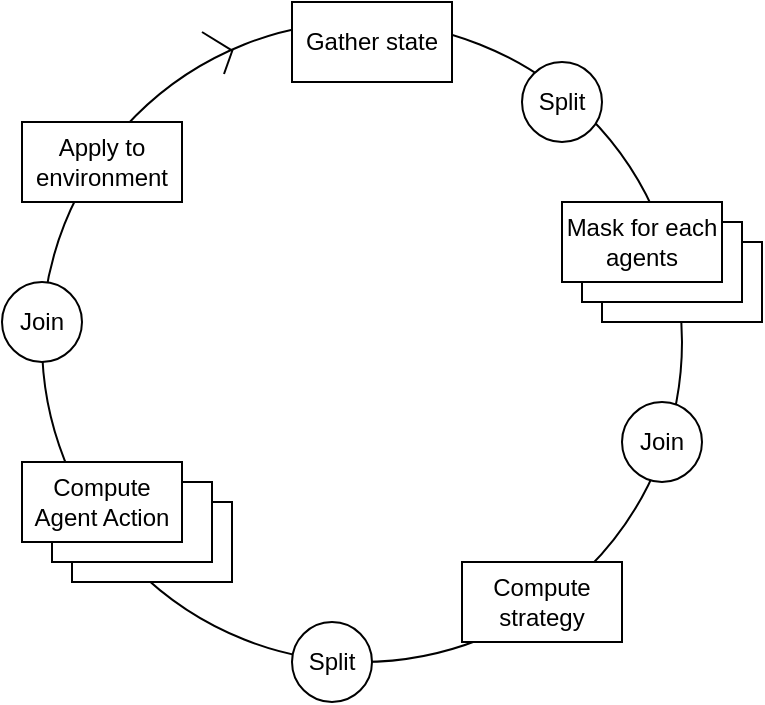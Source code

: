 <mxfile version="21.2.9" type="device">
  <diagram name="Page-1" id="JHjHdBuKQQRLe9tuodkp">
    <mxGraphModel dx="823" dy="443" grid="1" gridSize="10" guides="1" tooltips="1" connect="1" arrows="1" fold="1" page="1" pageScale="1" pageWidth="850" pageHeight="1100" math="0" shadow="0">
      <root>
        <mxCell id="0" />
        <mxCell id="1" parent="0" />
        <mxCell id="Ugyqt05SzabVaW04TBNP-9" value="" style="ellipse;whiteSpace=wrap;html=1;" vertex="1" parent="1">
          <mxGeometry x="280" y="80" width="320" height="320" as="geometry" />
        </mxCell>
        <mxCell id="Ugyqt05SzabVaW04TBNP-1" value="&lt;div&gt;Join&lt;/div&gt;" style="ellipse;whiteSpace=wrap;html=1;" vertex="1" parent="1">
          <mxGeometry x="570" y="270" width="40" height="40" as="geometry" />
        </mxCell>
        <mxCell id="Ugyqt05SzabVaW04TBNP-3" value="Gather state" style="rounded=0;whiteSpace=wrap;html=1;" vertex="1" parent="1">
          <mxGeometry x="405" y="70" width="80" height="40" as="geometry" />
        </mxCell>
        <mxCell id="Ugyqt05SzabVaW04TBNP-6" value="&lt;div&gt;Join&lt;/div&gt;" style="ellipse;whiteSpace=wrap;html=1;" vertex="1" parent="1">
          <mxGeometry x="260" y="210" width="40" height="40" as="geometry" />
        </mxCell>
        <mxCell id="Ugyqt05SzabVaW04TBNP-7" value="Apply to environment" style="rounded=0;whiteSpace=wrap;html=1;" vertex="1" parent="1">
          <mxGeometry x="270" y="130" width="80" height="40" as="geometry" />
        </mxCell>
        <mxCell id="Ugyqt05SzabVaW04TBNP-8" value="Compute strategy" style="rounded=0;whiteSpace=wrap;html=1;" vertex="1" parent="1">
          <mxGeometry x="490" y="350" width="80" height="40" as="geometry" />
        </mxCell>
        <mxCell id="Ugyqt05SzabVaW04TBNP-10" value="" style="endArrow=none;html=1;rounded=0;entryX=0.298;entryY=0.043;entryDx=0;entryDy=0;entryPerimeter=0;" edge="1" parent="1" target="Ugyqt05SzabVaW04TBNP-9">
          <mxGeometry width="50" height="50" relative="1" as="geometry">
            <mxPoint x="371" y="106" as="sourcePoint" />
            <mxPoint x="450" y="310" as="targetPoint" />
          </mxGeometry>
        </mxCell>
        <mxCell id="Ugyqt05SzabVaW04TBNP-11" value="" style="endArrow=none;html=1;rounded=0;entryX=0.296;entryY=0.044;entryDx=0;entryDy=0;entryPerimeter=0;" edge="1" parent="1" target="Ugyqt05SzabVaW04TBNP-9">
          <mxGeometry width="50" height="50" relative="1" as="geometry">
            <mxPoint x="360" y="85" as="sourcePoint" />
            <mxPoint x="230" y="100" as="targetPoint" />
          </mxGeometry>
        </mxCell>
        <mxCell id="Ugyqt05SzabVaW04TBNP-12" value="" style="rounded=0;whiteSpace=wrap;html=1;" vertex="1" parent="1">
          <mxGeometry x="560" y="190" width="80" height="40" as="geometry" />
        </mxCell>
        <mxCell id="Ugyqt05SzabVaW04TBNP-13" value="" style="rounded=0;whiteSpace=wrap;html=1;" vertex="1" parent="1">
          <mxGeometry x="550" y="180" width="80" height="40" as="geometry" />
        </mxCell>
        <mxCell id="Ugyqt05SzabVaW04TBNP-4" value="Mask for each agents" style="rounded=0;whiteSpace=wrap;html=1;" vertex="1" parent="1">
          <mxGeometry x="540" y="170" width="80" height="40" as="geometry" />
        </mxCell>
        <mxCell id="Ugyqt05SzabVaW04TBNP-15" value="" style="rounded=0;whiteSpace=wrap;html=1;" vertex="1" parent="1">
          <mxGeometry x="295" y="320" width="80" height="40" as="geometry" />
        </mxCell>
        <mxCell id="Ugyqt05SzabVaW04TBNP-14" value="" style="rounded=0;whiteSpace=wrap;html=1;" vertex="1" parent="1">
          <mxGeometry x="285" y="310" width="80" height="40" as="geometry" />
        </mxCell>
        <mxCell id="Ugyqt05SzabVaW04TBNP-5" value="Compute Agent Action" style="rounded=0;whiteSpace=wrap;html=1;" vertex="1" parent="1">
          <mxGeometry x="270" y="300" width="80" height="40" as="geometry" />
        </mxCell>
        <mxCell id="Ugyqt05SzabVaW04TBNP-16" value="Split" style="ellipse;whiteSpace=wrap;html=1;" vertex="1" parent="1">
          <mxGeometry x="405" y="380" width="40" height="40" as="geometry" />
        </mxCell>
        <mxCell id="Ugyqt05SzabVaW04TBNP-17" value="Split" style="ellipse;whiteSpace=wrap;html=1;" vertex="1" parent="1">
          <mxGeometry x="520" y="100" width="40" height="40" as="geometry" />
        </mxCell>
      </root>
    </mxGraphModel>
  </diagram>
</mxfile>
